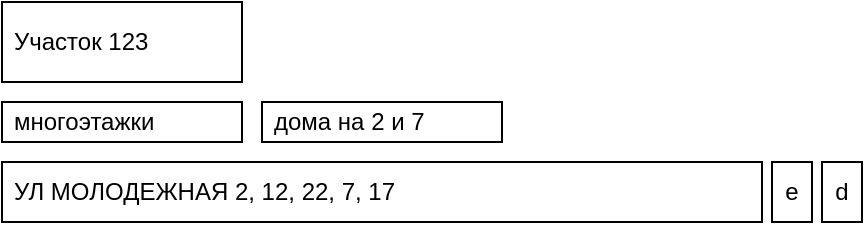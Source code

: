 <mxfile version="21.6.5" type="device">
  <diagram name="Page-1" id="0NSJ9R2DLm5yVBtB-7W3">
    <mxGraphModel dx="792" dy="699" grid="1" gridSize="10" guides="1" tooltips="1" connect="1" arrows="1" fold="1" page="1" pageScale="1" pageWidth="850" pageHeight="1100" math="0" shadow="0">
      <root>
        <mxCell id="0" />
        <mxCell id="1" parent="0" />
        <mxCell id="nNKbHLS8LmsJTbXpUhfo-1" value="Участок 123" style="rounded=0;whiteSpace=wrap;html=1;align=left;spacingLeft=4;spacingRight=4;" vertex="1" parent="1">
          <mxGeometry x="20" y="20" width="120" height="40" as="geometry" />
        </mxCell>
        <mxCell id="nNKbHLS8LmsJTbXpUhfo-2" value="дома на 2 и 7" style="rounded=0;whiteSpace=wrap;html=1;align=left;spacingLeft=4;spacingRight=4;" vertex="1" parent="1">
          <mxGeometry x="150" y="70" width="120" height="20" as="geometry" />
        </mxCell>
        <mxCell id="nNKbHLS8LmsJTbXpUhfo-3" value="многоэтажки" style="rounded=0;whiteSpace=wrap;html=1;align=left;spacingLeft=4;spacingRight=4;" vertex="1" parent="1">
          <mxGeometry x="20" y="70" width="120" height="20" as="geometry" />
        </mxCell>
        <mxCell id="nNKbHLS8LmsJTbXpUhfo-4" value="УЛ МОЛОДЕЖНАЯ 2, 12, 22, 7, 17" style="rounded=0;whiteSpace=wrap;html=1;align=left;spacingLeft=4;spacingRight=4;" vertex="1" parent="1">
          <mxGeometry x="20" y="100" width="380" height="30" as="geometry" />
        </mxCell>
        <mxCell id="nNKbHLS8LmsJTbXpUhfo-8" value="e" style="rounded=0;whiteSpace=wrap;html=1;align=center;spacingLeft=4;spacingRight=4;" vertex="1" parent="1">
          <mxGeometry x="405" y="100" width="20" height="30" as="geometry" />
        </mxCell>
        <mxCell id="nNKbHLS8LmsJTbXpUhfo-9" value="d" style="rounded=0;whiteSpace=wrap;html=1;align=center;spacingLeft=4;spacingRight=4;" vertex="1" parent="1">
          <mxGeometry x="430" y="100" width="20" height="30" as="geometry" />
        </mxCell>
      </root>
    </mxGraphModel>
  </diagram>
</mxfile>
